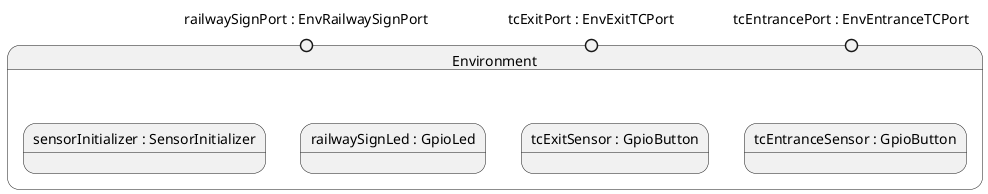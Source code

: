 

@startuml
	state Environment {
		
			state "tcEntranceSensor : GpioButton" as LevelCrossingEnvironment_Environment_tcEntranceSensor {
				
					
				
			}
			state "tcExitSensor : GpioButton" as LevelCrossingEnvironment_Environment_tcExitSensor {
				
					
				
			}
			state "railwaySignLed : GpioLed" as LevelCrossingEnvironment_Environment_railwaySignLed
			state "sensorInitializer : SensorInitializer" as LevelCrossingEnvironment_Environment_sensorInitializer
			state "tcEntrancePort : EnvEntranceTCPort" as LevelCrossingEnvironment_Environment_tcEntrancePort <<entrypoint>>
			state "tcExitPort : EnvExitTCPort" as LevelCrossingEnvironment_Environment_tcExitPort <<entrypoint>>
			state "railwaySignPort : EnvRailwaySignPort" as LevelCrossingEnvironment_Environment_railwaySignPort <<entrypoint>>
			